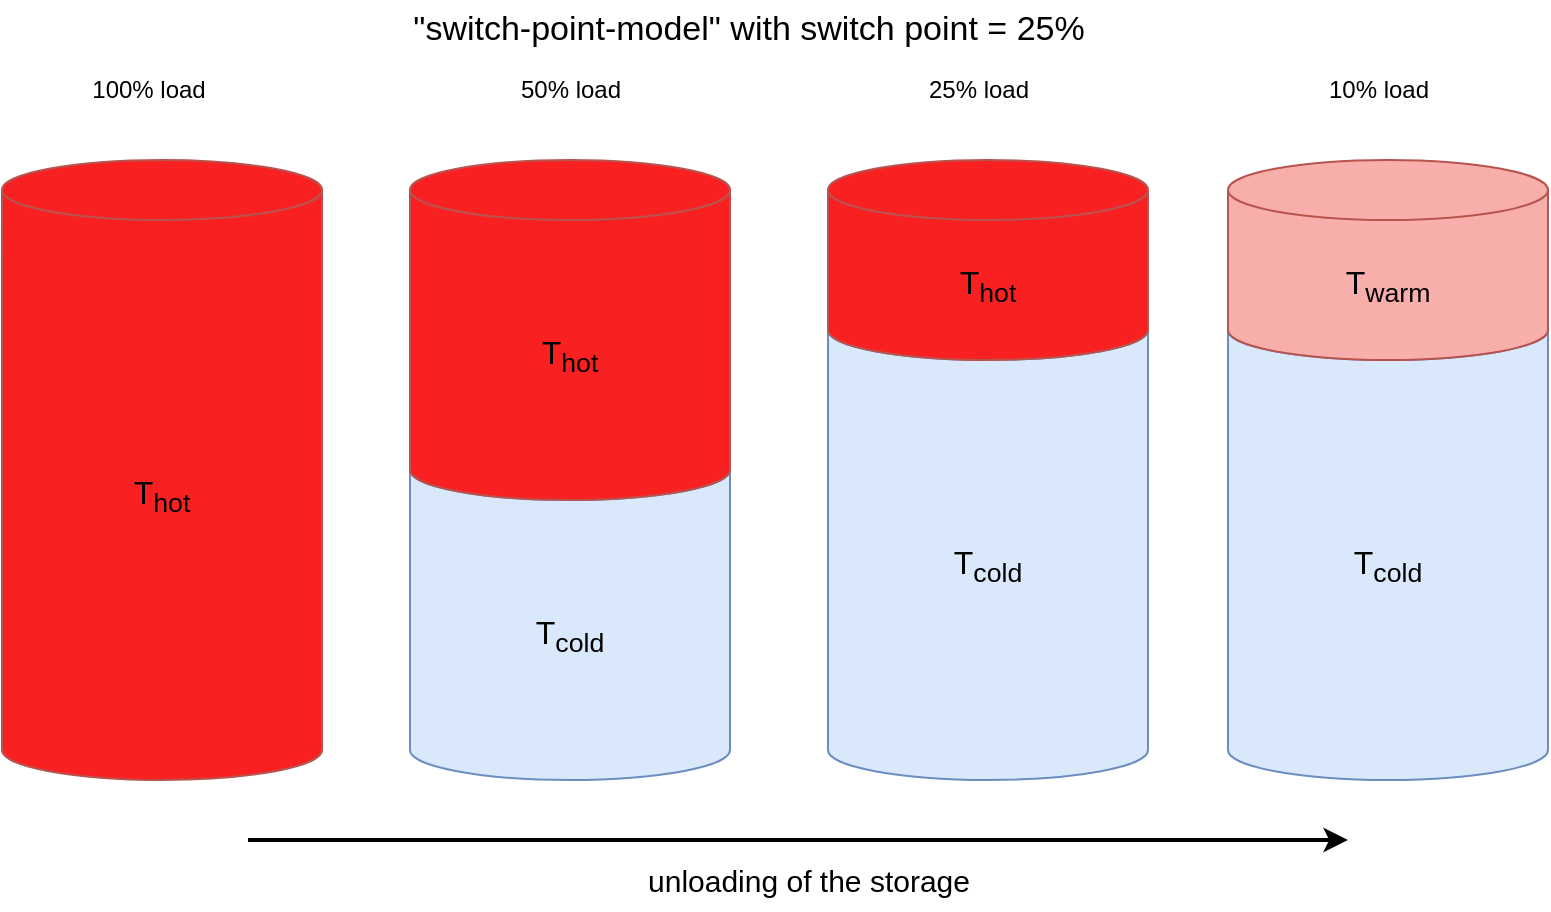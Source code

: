 <mxfile version="20.6.2" type="device"><diagram id="rZGRKgrXmWfVyQle0RB6" name="Seite-1"><mxGraphModel dx="1354" dy="926" grid="1" gridSize="10" guides="1" tooltips="1" connect="1" arrows="1" fold="1" page="1" pageScale="1" pageWidth="1654" pageHeight="1169" math="0" shadow="0"><root><mxCell id="0"/><mxCell id="1" parent="0"/><mxCell id="OVxqMeY9Q06y5T9zoTKZ-1" value="&lt;font style=&quot;font-size: 16px;&quot;&gt;T&lt;sub&gt;hot&lt;/sub&gt;&lt;/font&gt;" style="shape=cylinder3;whiteSpace=wrap;html=1;boundedLbl=1;backgroundOutline=1;size=15;fillColor=#F82020;strokeColor=#b85450;gradientColor=none;" vertex="1" parent="1"><mxGeometry x="237" y="200" width="160" height="310" as="geometry"/></mxCell><mxCell id="OVxqMeY9Q06y5T9zoTKZ-2" value="&lt;font style=&quot;font-size: 16px;&quot;&gt;T&lt;sub&gt;cold&lt;/sub&gt;&lt;/font&gt;" style="shape=cylinder3;whiteSpace=wrap;html=1;boundedLbl=1;backgroundOutline=1;size=15;fillColor=#dae8fc;strokeColor=#6c8ebf;" vertex="1" parent="1"><mxGeometry x="441" y="340" width="160" height="170" as="geometry"/></mxCell><mxCell id="OVxqMeY9Q06y5T9zoTKZ-3" value="&lt;font style=&quot;font-size: 16px;&quot;&gt;T&lt;sub&gt;hot&lt;/sub&gt;&lt;/font&gt;" style="shape=cylinder3;whiteSpace=wrap;html=1;boundedLbl=1;backgroundOutline=1;size=15;fillColor=#F82020;strokeColor=#b85450;gradientColor=none;" vertex="1" parent="1"><mxGeometry x="441" y="200" width="160" height="170" as="geometry"/></mxCell><mxCell id="OVxqMeY9Q06y5T9zoTKZ-4" value="&quot;switch-point-model&quot; with switch point = 25%" style="text;html=1;align=center;verticalAlign=middle;resizable=0;points=[];autosize=1;strokeColor=none;fillColor=none;fontSize=17;" vertex="1" parent="1"><mxGeometry x="430" y="120" width="360" height="30" as="geometry"/></mxCell><mxCell id="OVxqMeY9Q06y5T9zoTKZ-5" value="100% load" style="text;html=1;align=center;verticalAlign=middle;resizable=0;points=[];autosize=1;strokeColor=none;fillColor=none;" vertex="1" parent="1"><mxGeometry x="270" y="150" width="80" height="30" as="geometry"/></mxCell><mxCell id="OVxqMeY9Q06y5T9zoTKZ-6" value="50% load" style="text;html=1;align=center;verticalAlign=middle;resizable=0;points=[];autosize=1;strokeColor=none;fillColor=none;" vertex="1" parent="1"><mxGeometry x="486" y="150" width="70" height="30" as="geometry"/></mxCell><mxCell id="OVxqMeY9Q06y5T9zoTKZ-7" value="&lt;font style=&quot;font-size: 16px;&quot;&gt;T&lt;sub&gt;cold&lt;/sub&gt;&lt;/font&gt;" style="shape=cylinder3;whiteSpace=wrap;html=1;boundedLbl=1;backgroundOutline=1;size=15;fillColor=#dae8fc;strokeColor=#6c8ebf;" vertex="1" parent="1"><mxGeometry x="650" y="270" width="160" height="240" as="geometry"/></mxCell><mxCell id="OVxqMeY9Q06y5T9zoTKZ-8" value="&lt;font style=&quot;font-size: 16px;&quot;&gt;T&lt;sub&gt;hot&lt;/sub&gt;&lt;/font&gt;" style="shape=cylinder3;whiteSpace=wrap;html=1;boundedLbl=1;backgroundOutline=1;size=15;fillColor=#F82020;strokeColor=#b85450;gradientColor=none;" vertex="1" parent="1"><mxGeometry x="650" y="200" width="160" height="100" as="geometry"/></mxCell><mxCell id="OVxqMeY9Q06y5T9zoTKZ-9" value="25% load" style="text;html=1;align=center;verticalAlign=middle;resizable=0;points=[];autosize=1;strokeColor=none;fillColor=none;" vertex="1" parent="1"><mxGeometry x="690" y="150" width="70" height="30" as="geometry"/></mxCell><mxCell id="OVxqMeY9Q06y5T9zoTKZ-10" value="&lt;font style=&quot;font-size: 16px;&quot;&gt;T&lt;sub&gt;cold&lt;/sub&gt;&lt;/font&gt;" style="shape=cylinder3;whiteSpace=wrap;html=1;boundedLbl=1;backgroundOutline=1;size=15;fillColor=#dae8fc;strokeColor=#6c8ebf;" vertex="1" parent="1"><mxGeometry x="850" y="270" width="160" height="240" as="geometry"/></mxCell><mxCell id="OVxqMeY9Q06y5T9zoTKZ-11" value="&lt;font style=&quot;font-size: 16px;&quot;&gt;T&lt;sub&gt;warm&lt;/sub&gt;&lt;/font&gt;" style="shape=cylinder3;whiteSpace=wrap;html=1;boundedLbl=1;backgroundOutline=1;size=15;fillColor=#F8AEAB;strokeColor=#b85450;gradientColor=none;" vertex="1" parent="1"><mxGeometry x="850" y="200" width="160" height="100" as="geometry"/></mxCell><mxCell id="OVxqMeY9Q06y5T9zoTKZ-12" value="10% load" style="text;html=1;align=center;verticalAlign=middle;resizable=0;points=[];autosize=1;strokeColor=none;fillColor=none;" vertex="1" parent="1"><mxGeometry x="890" y="150" width="70" height="30" as="geometry"/></mxCell><mxCell id="OVxqMeY9Q06y5T9zoTKZ-13" value="" style="endArrow=classic;html=1;rounded=0;strokeWidth=2;" edge="1" parent="1"><mxGeometry width="50" height="50" relative="1" as="geometry"><mxPoint x="360" y="540" as="sourcePoint"/><mxPoint x="910" y="540" as="targetPoint"/></mxGeometry></mxCell><mxCell id="OVxqMeY9Q06y5T9zoTKZ-14" value="unloading of the storage" style="text;html=1;align=center;verticalAlign=middle;resizable=0;points=[];autosize=1;strokeColor=none;fillColor=none;fontSize=15;" vertex="1" parent="1"><mxGeometry x="550" y="545" width="180" height="30" as="geometry"/></mxCell></root></mxGraphModel></diagram></mxfile>